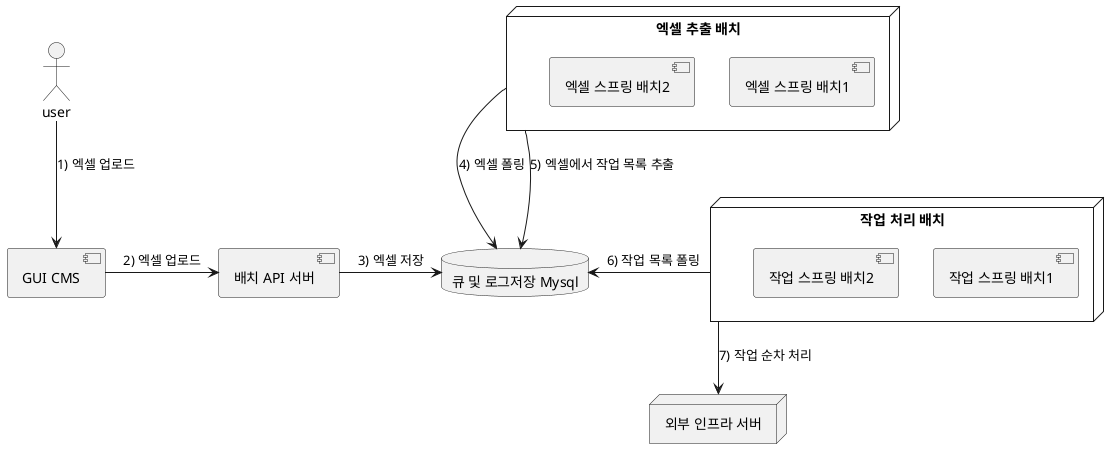 @startuml

actor user as u
component "GUI CMS" as cms
component "배치 API 서버" as eas
database "큐 및 로그저장 Mysql" as db
node "엑셀 추출 배치" as en{
    component "엑셀 스프링 배치1"
    component "엑셀 스프링 배치2"
}
node "작업 처리 배치" as psn{
    component "작업 스프링 배치1"
    component "작업 스프링 배치2"
}

node "외부 인프라 서버" as eps

u --> cms : 1) 엑셀 업로드
cms -> eas : 2) 엑셀 업로드
eas -> db : 3) 엑셀 저장
en -> db : 4) 엑셀 폴링
en --> db : 5) 엑셀에서 작업 목록 추출
psn -> db : 6) 작업 목록 폴링
psn --> eps : 7) 작업 순차 처리

@enduml